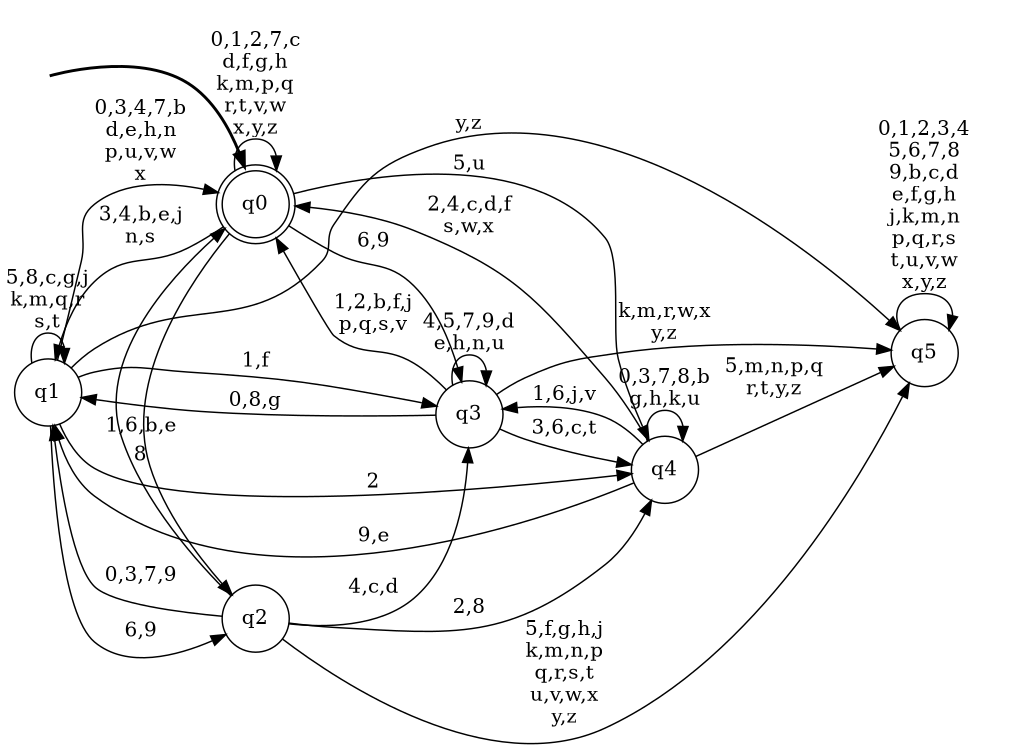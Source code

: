 digraph DFA {
__start0 [style = invis, shape = none, label = "", width = 0, height = 0];

rankdir=LR;
size="8,5";

s0 [style="rounded,filled", color="black", fillcolor="white" shape="doublecircle", label="q0"];
s1 [style="filled", color="black", fillcolor="white" shape="circle", label="q1"];
s2 [style="filled", color="black", fillcolor="white" shape="circle", label="q2"];
s3 [style="filled", color="black", fillcolor="white" shape="circle", label="q3"];
s4 [style="filled", color="black", fillcolor="white" shape="circle", label="q4"];
s5 [style="filled", color="black", fillcolor="white" shape="circle", label="q5"];
subgraph cluster_main { 
	graph [pad=".75", ranksep="0.15", nodesep="0.15"];
	 style=invis; 
	__start0 -> s0 [penwidth=2];
}
s0 -> s0 [label="0,1,2,7,c\nd,f,g,h\nk,m,p,q\nr,t,v,w\nx,y,z"];
s0 -> s1 [label="3,4,b,e,j\nn,s"];
s0 -> s2 [label="8"];
s0 -> s3 [label="6,9"];
s0 -> s4 [label="5,u"];
s1 -> s0 [label="0,3,4,7,b\nd,e,h,n\np,u,v,w\nx"];
s1 -> s1 [label="5,8,c,g,j\nk,m,q,r\ns,t"];
s1 -> s2 [label="6,9"];
s1 -> s3 [label="1,f"];
s1 -> s4 [label="2"];
s1 -> s5 [label="y,z"];
s2 -> s0 [label="1,6,b,e"];
s2 -> s1 [label="0,3,7,9"];
s2 -> s3 [label="4,c,d"];
s2 -> s4 [label="2,8"];
s2 -> s5 [label="5,f,g,h,j\nk,m,n,p\nq,r,s,t\nu,v,w,x\ny,z"];
s3 -> s0 [label="1,2,b,f,j\np,q,s,v"];
s3 -> s1 [label="0,8,g"];
s3 -> s3 [label="4,5,7,9,d\ne,h,n,u"];
s3 -> s4 [label="3,6,c,t"];
s3 -> s5 [label="k,m,r,w,x\ny,z"];
s4 -> s0 [label="2,4,c,d,f\ns,w,x"];
s4 -> s1 [label="9,e"];
s4 -> s3 [label="1,6,j,v"];
s4 -> s4 [label="0,3,7,8,b\ng,h,k,u"];
s4 -> s5 [label="5,m,n,p,q\nr,t,y,z"];
s5 -> s5 [label="0,1,2,3,4\n5,6,7,8\n9,b,c,d\ne,f,g,h\nj,k,m,n\np,q,r,s\nt,u,v,w\nx,y,z"];

}